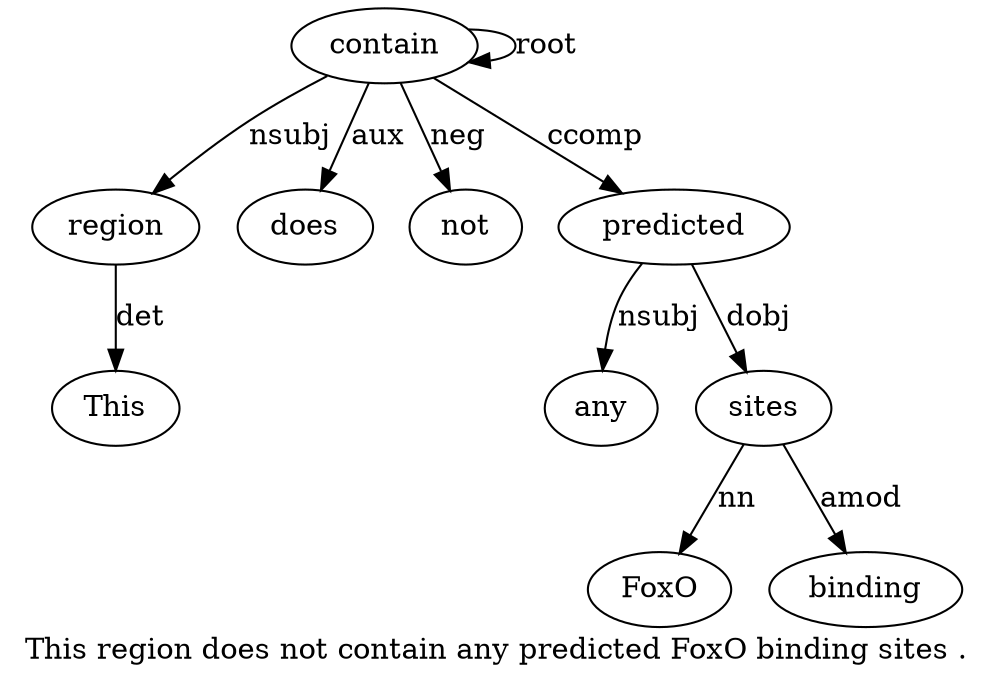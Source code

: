digraph "This region does not contain any predicted FoxO binding sites ." {
label="This region does not contain any predicted FoxO binding sites .";
region2 [style=filled, fillcolor=white, label=region];
This1 [style=filled, fillcolor=white, label=This];
region2 -> This1  [label=det];
contain5 [style=filled, fillcolor=white, label=contain];
contain5 -> region2  [label=nsubj];
does3 [style=filled, fillcolor=white, label=does];
contain5 -> does3  [label=aux];
not4 [style=filled, fillcolor=white, label=not];
contain5 -> not4  [label=neg];
contain5 -> contain5  [label=root];
predicted7 [style=filled, fillcolor=white, label=predicted];
any6 [style=filled, fillcolor=white, label=any];
predicted7 -> any6  [label=nsubj];
contain5 -> predicted7  [label=ccomp];
sites10 [style=filled, fillcolor=white, label=sites];
FoxO8 [style=filled, fillcolor=white, label=FoxO];
sites10 -> FoxO8  [label=nn];
binding9 [style=filled, fillcolor=white, label=binding];
sites10 -> binding9  [label=amod];
predicted7 -> sites10  [label=dobj];
}
